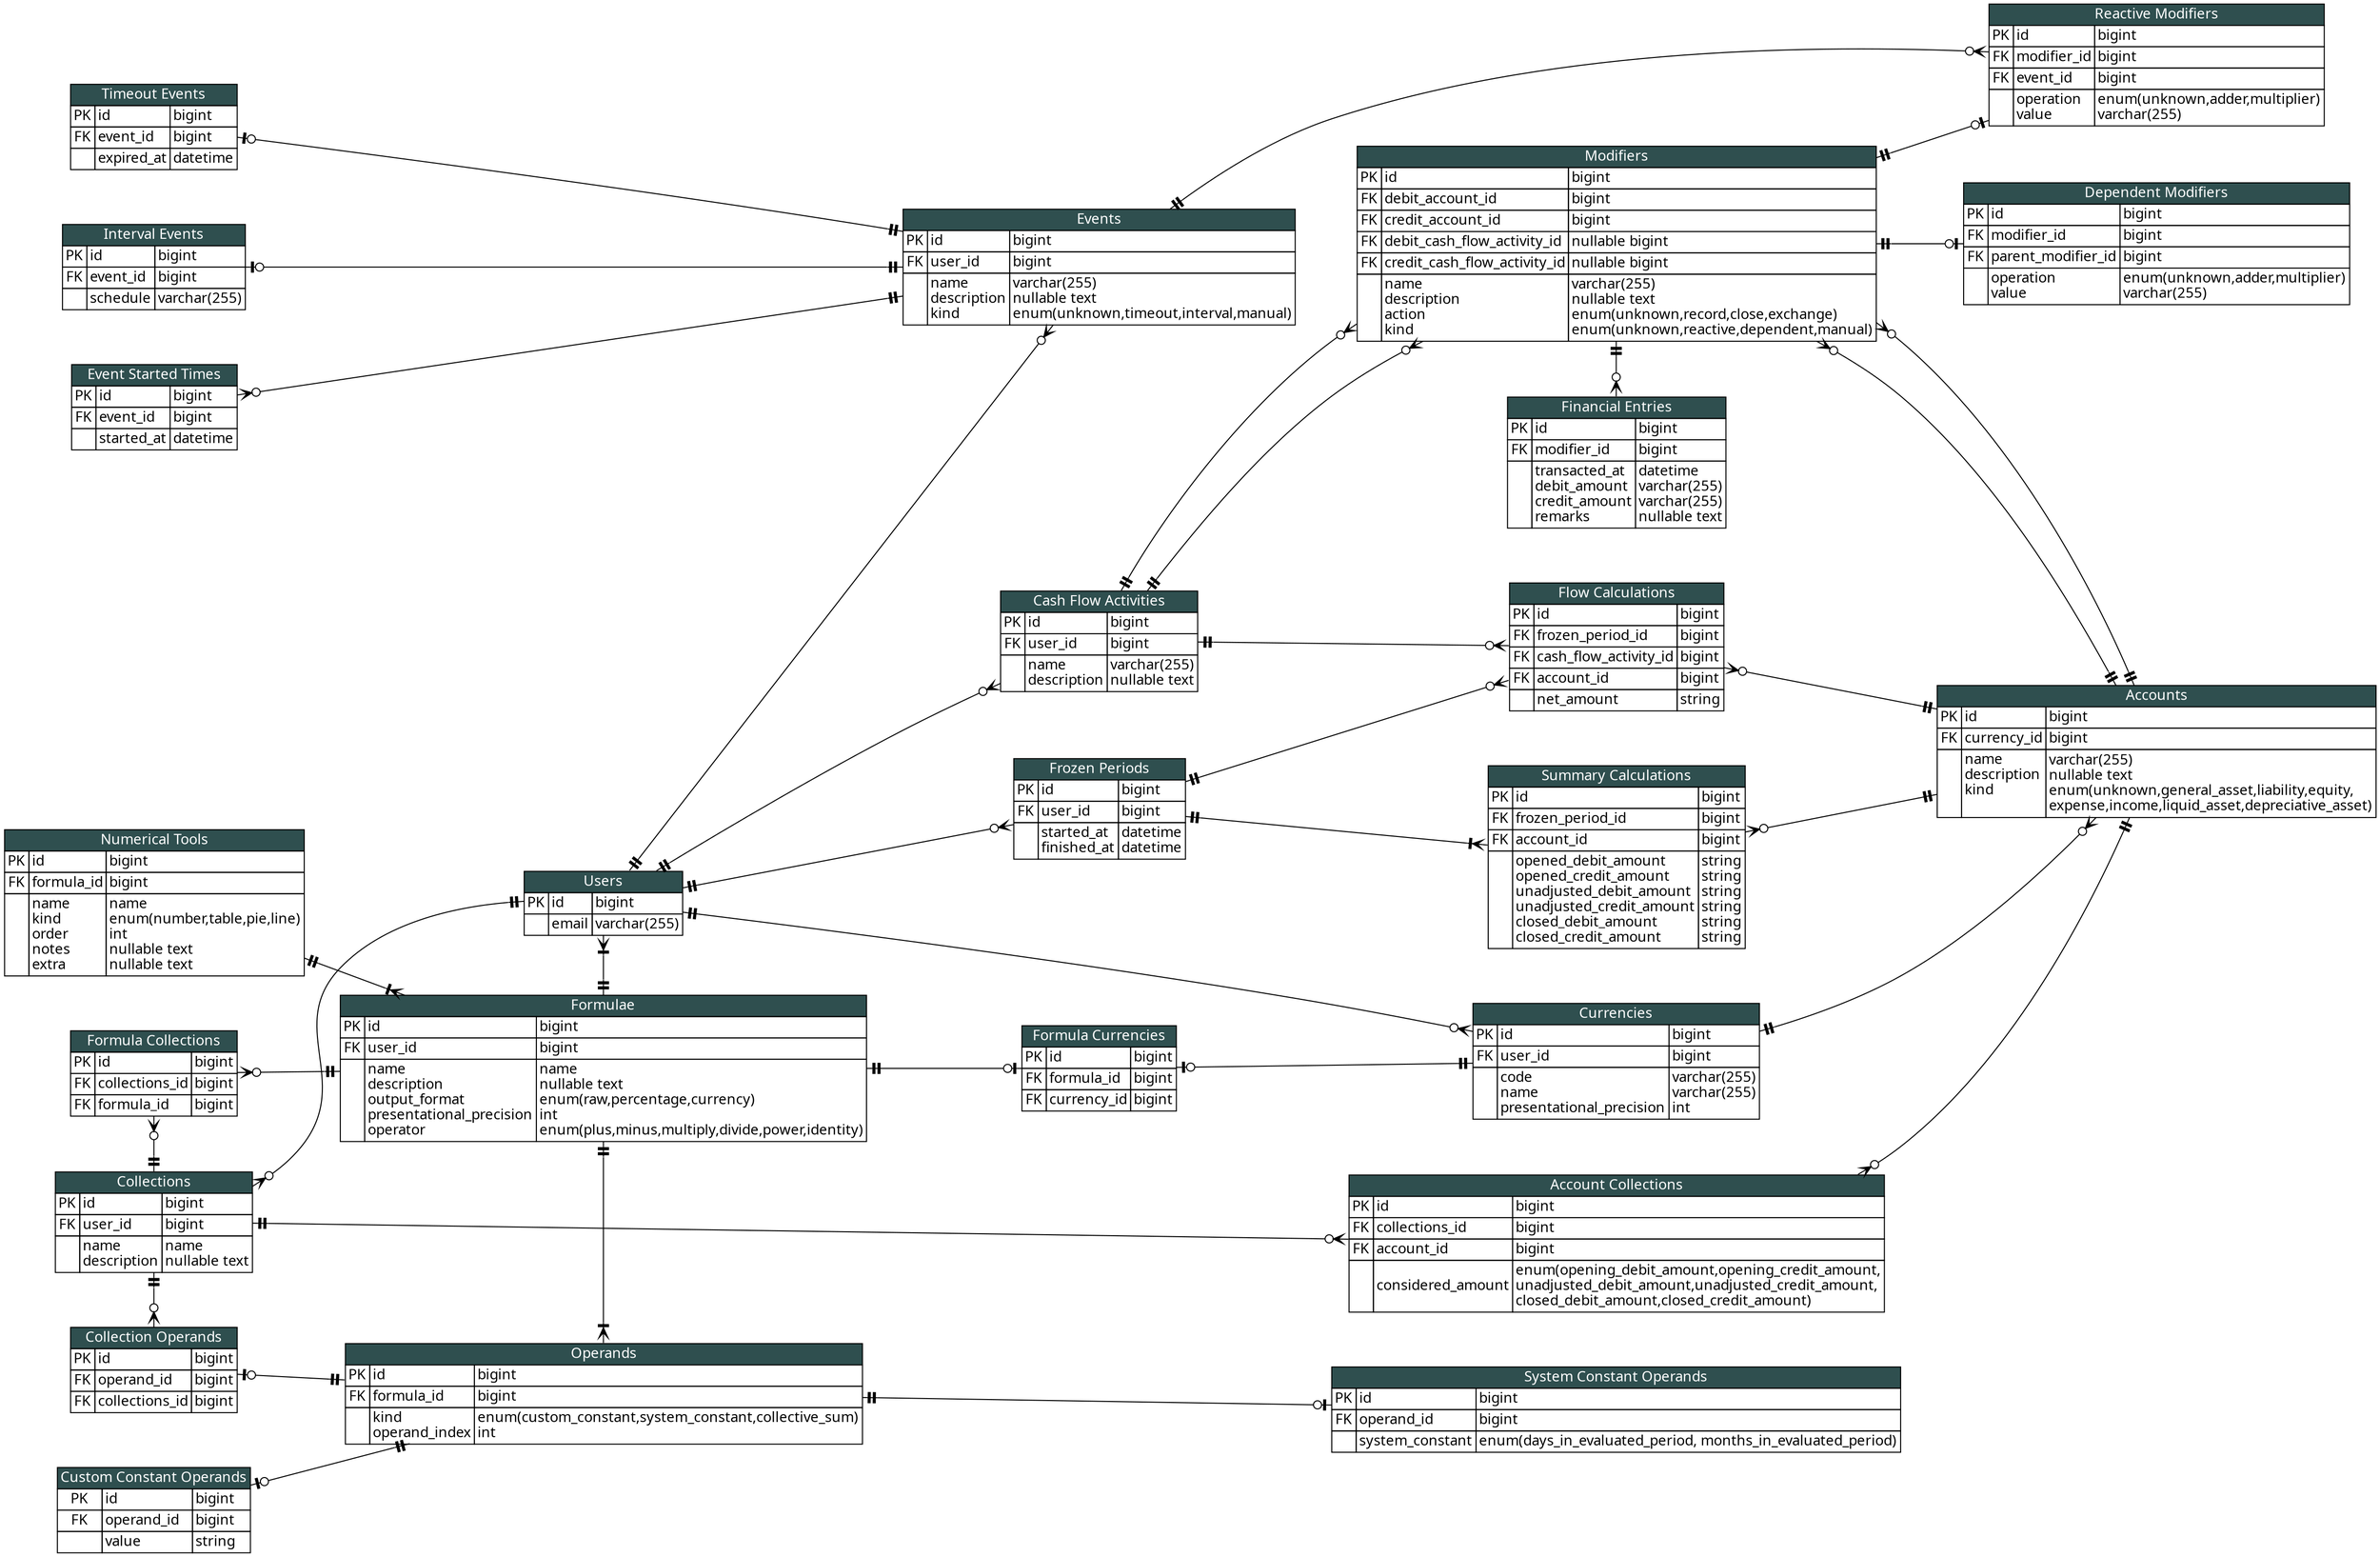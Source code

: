 digraph {
	graph [
		layout = dot
		splines = true
		nodesep = 0.75
		rankdir = LR
	]
	{
		node [ shape = none margin = 0 fontname="Candara" ]
		users [
			label = <
			<table cellspacing="0" border="0" cellborder="1">
				<tr>
					<td colspan="3" bgcolor="darkslategray">
						<font color="white">
							Users
						</font>
					</td>
				</tr>
				<tr>
					<td>PK</td>
					<td align="left">id</td>
					<td align="left">bigint</td>
				</tr>
				<tr>
					<td></td>
					<td>
						email<br align="left"/>
					</td>
					<td>
						varchar(255)<br align="left"/>
					</td>
				</tr>
			</table>
			>
		]
		currencies [
			label = <
			<table cellspacing="0" border="0" cellborder="1">
				<tr>
					<td colspan="3" bgcolor="darkslategray">
						<font color="white">
							Currencies
						</font>
					</td>
				</tr>
				<tr>
					<td>PK</td>
					<td align="left">id</td>
					<td align="left">bigint</td>
				</tr>
				<tr>
					<td>FK</td>
					<td align="left">user_id</td>
					<td align="left">bigint</td>
				</tr>
				<tr>
					<td></td>
					<td align="left">
						code<br align="left"/>
						name<br align="left"/>
						presentational_precision<br align="left"/>
					</td>
					<td align="left">
						varchar(255)<br align="left"/>
						varchar(255)<br align="left"/>
						int<br align="left"/>
					</td>
				</tr>
			</table>
			>
		]
		cash_flow_activities [
			label = <
			<table cellspacing="0" border="0" cellborder="1">
				<tr>
					<td colspan="3" bgcolor="darkslategray">
						<font color="white">
							Cash Flow Activities
						</font>
					</td>
				</tr>
				<tr>
					<td>PK</td>
					<td align="left">id</td>
					<td align="left">bigint</td>
				</tr>
				<tr>
					<td>FK</td>
					<td align="left">user_id</td>
					<td align="left">bigint</td>
				</tr>
				<tr>
					<td></td>
					<td align="left">
						name<br align="left"/>
						description<br align="left"/>
					</td>
					<td align="left">
						varchar(255)<br align="left"/>
						nullable text<br align="left"/>
					</td>
				</tr>
			</table>
			>
		]
		accounts [
			label = <
			<table cellspacing="0" border="0" cellborder="1">
				<tr>
					<td colspan="3" bgcolor="darkslategray">
						<font color="white">
							Accounts
						</font>
					</td>
				</tr>
				<tr>
					<td>PK</td>
					<td align="left">id</td>
					<td align="left">bigint</td>
				</tr>
				<tr>
					<td>FK</td>
					<td align="left">currency_id</td>
					<td align="left">bigint</td>
				</tr>
				<tr>
					<td></td>
					<td align="left">
						name<br align="left"/>
						description<br align="left"/>
						kind<br align="left"/><br align="left"/>
					</td>
					<td align="left">
						varchar(255)<br align="left"/>
						nullable text<br align="left"/>
						enum(unknown,general_asset,liability,equity,<br align="left"/>expense,income,liquid_asset,depreciative_asset)<br align="left"/>
					</td>
				</tr>
			</table>
			>
		]
		events [
			label = <
			<table cellspacing="0" border="0" cellborder="1">
				<tr>
					<td colspan="3" bgcolor="darkslategray">
						<font color="white">
							Events
						</font>
					</td>
				</tr>
				<tr>
					<td>PK</td>
					<td align="left">id</td>
					<td align="left">bigint</td>
				</tr>
				<tr>
					<td>FK</td>
					<td align="left">user_id</td>
					<td align="left">bigint</td>
				</tr>
				<tr>
					<td></td>
					<td align="left">
						name<br align="left"/>
						description<br align="left"/>
						kind<br align="left"/>
					</td>
					<td align="left">
						varchar(255)<br align="left"/>
						nullable text<br align="left"/>
						enum(unknown,timeout,interval,manual)<br align="left"/>
					</td>
				</tr>
			</table>
			>
		]
		timeout_events [
			label = <
			<table cellspacing="0" border="0" cellborder="1">
				<tr>
					<td colspan="3" bgcolor="darkslategray">
						<font color="white">
							Timeout Events
						</font>
					</td>
				</tr>
				<tr>
					<td>PK</td>
					<td align="left">id</td>
					<td align="left">bigint</td>
				</tr>
				<tr>
					<td>FK</td>
					<td align="left">event_id</td>
					<td align="left">bigint</td>
				</tr>
				<tr>
					<td></td>
					<td align="left">
						expired_at<br align="left"/>
					</td>
					<td align="left">
						datetime<br align="left"/>
					</td>
				</tr>
			</table>
			>
		]
		interval_events [
			label = <
			<table cellspacing="0" border="0" cellborder="1">
				<tr>
					<td colspan="3" bgcolor="darkslategray">
						<font color="white">
							Interval Events
						</font>
					</td>
				</tr>
				<tr>
					<td>PK</td>
					<td align="left">id</td>
					<td align="left">bigint</td>
				</tr>
				<tr>
					<td>FK</td>
					<td align="left">event_id</td>
					<td align="left">bigint</td>
				</tr>
				<tr>
					<td></td>
					<td align="left">
						schedule<br align="left"/>
					</td>
					<td align="left">
						varchar(255)<br align="left"/>
					</td>
				</tr>
			</table>
			>
		]
		event_started_times [
			label = <
			<table cellspacing="0" border="0" cellborder="1">
				<tr>
					<td colspan="3" bgcolor="darkslategray">
						<font color="white">
							Event Started Times
						</font>
					</td>
				</tr>
				<tr>
					<td>PK</td>
					<td align="left">id</td>
					<td align="left">bigint</td>
				</tr>
				<tr>
					<td>FK</td>
					<td align="left">event_id</td>
					<td align="left">bigint</td>
				</tr>
				<tr>
					<td></td>
					<td align="left">
						started_at<br align="left"/>
					</td>
					<td align="left">
						datetime<br align="left"/>
					</td>
				</tr>
			</table>
			>
		]
		modifiers [
			label = <
			<table cellspacing="0" border="0" cellborder="1">
				<tr>
					<td colspan="3" bgcolor="darkslategray">
						<font color="white">
							Modifiers
						</font>
					</td>
				</tr>
				<tr>
					<td>PK</td>
					<td align="left">id</td>
					<td align="left">bigint</td>
				</tr>
				<tr>
					<td>FK</td>
					<td align="left">debit_account_id</td>
					<td align="left">bigint</td>
				</tr>
				<tr>
					<td>FK</td>
					<td align="left">credit_account_id</td>
					<td align="left">bigint</td>
				</tr>
				<tr>
					<td>FK</td>
					<td align="left">debit_cash_flow_activity_id</td>
					<td align="left">nullable bigint</td>
				</tr>
				<tr>
					<td>FK</td>
					<td align="left">credit_cash_flow_activity_id</td>
					<td align="left">nullable bigint</td>
				</tr>
				<tr>
					<td></td>
					<td align="left">
						name<br align="left"/>
						description<br align="left"/>
						action<br align="left"/>
						kind<br align="left"/>
					</td>
					<td align="left">
						varchar(255)<br align="left"/>
						nullable text<br align="left"/>
						enum(unknown,record,close,exchange)<br align="left"/>
						enum(unknown,reactive,dependent,manual)<br align="left"/>
					</td>
				</tr>
			</table>
			>
		]
		reactive_modifiers [
			label = <
			<table cellspacing="0" border="0" cellborder="1">
				<tr>
					<td colspan="3" bgcolor="darkslategray">
						<font color="white">
							Reactive Modifiers
						</font>
					</td>
				</tr>
				<tr>
					<td>PK</td>
					<td align="left">id</td>
					<td align="left">bigint</td>
				</tr>
				<tr>
					<td>FK</td>
					<td align="left">modifier_id</td>
					<td align="left">bigint</td>
				</tr>
				<tr>
					<td>FK</td>
					<td align="left">event_id</td>
					<td align="left">bigint</td>
				</tr>
				<tr>
					<td></td>
					<td align="left">
						operation<br align="left"/>
						value<br align="left"/>
					</td>
					<td align="left">
						enum(unknown,adder,multiplier)<br align="left"/>
						varchar(255)<br align="left"/>
					</td>
				</tr>
			</table>
			>
		]
		dependent_modifiers [
			label = <
			<table cellspacing="0" border="0" cellborder="1">
				<tr>
					<td colspan="3" bgcolor="darkslategray">
						<font color="white">
							Dependent Modifiers
						</font>
					</td>
				</tr>
				<tr>
					<td>PK</td>
					<td align="left">id</td>
					<td align="left">bigint</td>
				</tr>
				<tr>
					<td>FK</td>
					<td align="left">modifier_id</td>
					<td align="left">bigint</td>
				</tr>
				<tr>
					<td>FK</td>
					<td align="left">parent_modifier_id</td>
					<td align="left">bigint</td>
				</tr>
				<tr>
					<td></td>
					<td align="left">
						operation<br align="left"/>
						value<br align="left"/>
					</td>
					<td align="left">
						enum(unknown,adder,multiplier)<br align="left"/>
						varchar(255)<br align="left"/>
					</td>
				</tr>
			</table>
			>
		]
		financial_entries [
			label = <
			<table cellspacing="0" border="0" cellborder="1">
				<tr>
					<td colspan="3" bgcolor="darkslategray">
						<font color="white">
							Financial Entries
						</font>
					</td>
				</tr>
				<tr>
					<td>PK</td>
					<td align="left">id</td>
					<td align="left">bigint</td>
				</tr>
				<tr>
					<td>FK</td>
					<td align="left">modifier_id</td>
					<td align="left">bigint</td>
				</tr>
				<tr>
					<td></td>
					<td align="left">
						transacted_at<br align="left"/>
						debit_amount<br align="left"/>
						credit_amount<br align="left"/>
						remarks<br align="left"/>
					</td>
					<td align="left">
						datetime<br align="left"/>
						varchar(255)<br align="left"/>
						varchar(255)<br align="left"/>
						nullable text<br align="left"/>
					</td>
				</tr>
			</table>
			>
		]
		frozen_periods [
			label = <
			<table cellspacing="0" border="0" cellborder="1">
				<tr>
					<td colspan="3" bgcolor="darkslategray">
						<font color="white">
							Frozen Periods
						</font>
					</td>
				</tr>
				<tr>
					<td>PK</td>
					<td align="left">id</td>
					<td align="left">bigint</td>
				</tr>
				<tr>
					<td>FK</td>
					<td align="left">user_id</td>
					<td align="left">bigint</td>
				</tr>
				<tr>
					<td></td>
					<td align="left">
						started_at<br align="left"/>
						finished_at<br align="left"/>
					</td>
					<td align="left">
						datetime<br align="left"/>
						datetime<br align="left"/>
					</td>
				</tr>
			</table>
			>
		]
		summary_calculations [
			label = <
			<table cellspacing="0" border="0" cellborder="1">
				<tr>
					<td colspan="3" bgcolor="darkslategray">
						<font color="white">
							Summary Calculations
						</font>
					</td>
				</tr>
				<tr>
					<td>PK</td>
					<td align="left">id</td>
					<td align="left">bigint</td>
				</tr>
				<tr>
					<td>FK</td>
					<td align="left">frozen_period_id</td>
					<td align="left">bigint</td>
				</tr>
				<tr>
					<td>FK</td>
					<td align="left">account_id</td>
					<td align="left">bigint</td>
				</tr>
				<tr>
					<td></td>
					<td align="left">
						opened_debit_amount<br align="left"/>
						opened_credit_amount<br align="left"/>
						unadjusted_debit_amount<br align="left"/>
						unadjusted_credit_amount<br align="left"/>
						closed_debit_amount<br align="left"/>
						closed_credit_amount<br align="left"/>
					</td>
					<td align="left">
						string<br align="left"/>
						string<br align="left"/>
						string<br align="left"/>
						string<br align="left"/>
						string<br align="left"/>
						string<br align="left"/>
					</td>
				</tr>
			</table>
			>
		]
		flow_calculations [
			label = <
			<table cellspacing="0" border="0" cellborder="1">
				<tr>
					<td colspan="3" bgcolor="darkslategray">
						<font color="white">
							Flow Calculations
						</font>
					</td>
				</tr>
				<tr>
					<td>PK</td>
					<td align="left">id</td>
					<td align="left">bigint</td>
				</tr>
				<tr>
					<td>FK</td>
					<td align="left">frozen_period_id</td>
					<td align="left">bigint</td>
				</tr>
				<tr>
					<td>FK</td>
					<td align="left">cash_flow_activity_id</td>
					<td align="left">bigint</td>
				</tr>
				<tr>
					<td>FK</td>
					<td align="left">account_id</td>
					<td align="left">bigint</td>
				</tr>
				<tr>
					<td></td>
					<td align="left">
						net_amount<br align="left"/>
					</td>
					<td align="left">
						string<br align="left"/>
					</td>
				</tr>
			</table>
			>
		]
		collections [
			label = <
			<table cellspacing="0" border="0" cellborder="1">
				<tr>
					<td colspan="3" bgcolor="darkslategray">
						<font color="white">
							Collections
						</font>
					</td>
				</tr>
				<tr>
					<td>PK</td>
					<td align="left">id</td>
					<td align="left">bigint</td>
				</tr>
				<tr>
					<td>FK</td>
					<td align="left">user_id</td>
					<td align="left">bigint</td>
				</tr>
				<tr>
					<td></td>
					<td align="left">
						name<br align="left"/>
						description<br align="left"/>
					</td>
					<td align="left">
						name<br align="left"/>
						nullable text<br align="left"/>
					</td>
				</tr>
			</table>
			>
		]
		account_collections [
			label = <
			<table cellspacing="0" border="0" cellborder="1">
				<tr>
					<td colspan="3" bgcolor="darkslategray">
						<font color="white">
							Account Collections
						</font>
					</td>
				</tr>
				<tr>
					<td>PK</td>
					<td align="left">id</td>
					<td align="left">bigint</td>
				</tr>
				<tr>
					<td>FK</td>
					<td align="left">collections_id</td>
					<td align="left">bigint</td>
				</tr>
				<tr>
					<td>FK</td>
					<td align="left">account_id</td>
					<td align="left">bigint</td>
				</tr>
				<tr>
					<td></td>
					<td align="left">
						considered_amount<br align="left"/>
					</td>
					<td align="left">
						enum(opening_debit_amount,opening_credit_amount,<br align="left"/>
						unadjusted_debit_amount,unadjusted_credit_amount,<br align="left"/>
						closed_debit_amount,closed_credit_amount)<br align="left"/>
					</td>
				</tr>
			</table>
			>
		]
		formula_collections [
			label = <
			<table cellspacing="0" border="0" cellborder="1">
				<tr>
					<td colspan="3" bgcolor="darkslategray">
						<font color="white">
							Formula Collections
						</font>
					</td>
				</tr>
				<tr>
					<td>PK</td>
					<td align="left">id</td>
					<td align="left">bigint</td>
				</tr>
				<tr>
					<td>FK</td>
					<td align="left">collections_id</td>
					<td align="left">bigint</td>
				</tr>
				<tr>
					<td>FK</td>
					<td align="left">formula_id</td>
					<td align="left">bigint</td>
				</tr>
			</table>
			>
		]
		formulae [
			label = <
			<table cellspacing="0" border="0" cellborder="1">
				<tr>
					<td colspan="3" bgcolor="darkslategray">
						<font color="white">
							Formulae
						</font>
					</td>
				</tr>
				<tr>
					<td>PK</td>
					<td align="left">id</td>
					<td align="left">bigint</td>
				</tr>
				<tr>
					<td>FK</td>
					<td align="left">user_id</td>
					<td align="left">bigint</td>
				</tr>
				<tr>
					<td></td>
					<td align="left">
						name<br align="left"/>
						description<br align="left"/>
						output_format<br align="left"/>
						presentational_precision<br align="left"/>
						operator<br align="left"/>
					</td>
					<td align="left">
						name<br align="left"/>
						nullable text<br align="left"/>
						enum(raw,percentage,currency)<br align="left"/>
						int<br align="left"/>
						enum(plus,minus,multiply,divide,power,identity)<br align="left"/>
					</td>
				</tr>
			</table>
			>
		]
		numerical_tools [
			label = <
			<table cellspacing="0" border="0" cellborder="1">
				<tr>
					<td colspan="3" bgcolor="darkslategray">
						<font color="white">
							Numerical Tools
						</font>
					</td>
				</tr>
				<tr>
					<td>PK</td>
					<td align="left">id</td>
					<td align="left">bigint</td>
				</tr>
				<tr>
					<td>FK</td>
					<td align="left">formula_id</td>
					<td align="left">bigint</td>
				</tr>
				<tr>
					<td></td>
					<td align="left">
						name<br align="left"/>
						kind<br align="left"/>
						order<br align="left"/>
						notes<br align="left"/>
						extra<br align="left"/>
					</td>
					<td align="left">
						name<br align="left"/>
						enum(number,table,pie,line)<br align="left"/>
						int<br align="left"/>
						nullable text<br align="left"/>
						nullable text<br align="left"/>
					</td>
				</tr>
			</table>
			>
		]
		formula_currencies [
			label = <
			<table cellspacing="0" border="0" cellborder="1">
				<tr>
					<td colspan="3" bgcolor="darkslategray">
						<font color="white">
							Formula Currencies
						</font>
					</td>
				</tr>
				<tr>
					<td>PK</td>
					<td align="left">id</td>
					<td align="left">bigint</td>
				</tr>
				<tr>
					<td>FK</td>
					<td align="left">formula_id</td>
					<td align="left">bigint</td>
				</tr>
				<tr>
					<td>FK</td>
					<td align="left">currency_id</td>
					<td align="left">bigint</td>
				</tr>
			</table>
			>
		]
		operands [
			label = <
			<table cellspacing="0" border="0" cellborder="1">
				<tr>
					<td colspan="3" bgcolor="darkslategray">
						<font color="white">
							Operands
						</font>
					</td>
				</tr>
				<tr>
					<td>PK</td>
					<td align="left">id</td>
					<td align="left">bigint</td>
				</tr>
				<tr>
					<td>FK</td>
					<td align="left">formula_id</td>
					<td align="left">bigint</td>
				</tr>
				<tr>
					<td></td>
					<td align="left">
						kind<br align="left"/>
						operand_index<br align="left"/>
					</td>
					<td align="left">
						enum(custom_constant,system_constant,collective_sum)<br align="left"/>
						int<br align="left"/>
					</td>
				</tr>
			</table>
			>
		]
		custom_constant_operands [
			label = <
			<table cellspacing="0" border="0" cellborder="1">
				<tr>
					<td colspan="3" bgcolor="darkslategray">
						<font color="white">
							Custom Constant Operands
						</font>
					</td>
				</tr>
				<tr>
					<td>PK</td>
					<td align="left">id</td>
					<td align="left">bigint</td>
				</tr>
				<tr>
					<td>FK</td>
					<td align="left">operand_id</td>
					<td align="left">bigint</td>
				</tr>
				<tr>
					<td></td>
					<td align="left">
						value<br align="left"/>
					</td>
					<td align="left">
						string<br align="left"/>
					</td>
				</tr>
			</table>
			>
		]
		collection_operands [
			label = <
			<table cellspacing="0" border="0" cellborder="1">
				<tr>
					<td colspan="3" bgcolor="darkslategray">
						<font color="white">
							Collection Operands
						</font>
					</td>
				</tr>
				<tr>
					<td>PK</td>
					<td align="left">id</td>
					<td align="left">bigint</td>
				</tr>
				<tr>
					<td>FK</td>
					<td align="left">operand_id</td>
					<td align="left">bigint</td>
				</tr>
				<tr>
					<td>FK</td>
					<td align="left">collections_id</td>
					<td align="left">bigint</td>
				</tr>
			</table>
			>
		]
		custom_constant_operands [
			label = <
			<table cellspacing="0" border="0" cellborder="1">
				<tr>
					<td colspan="3" bgcolor="darkslategray">
						<font color="white">
							Custom Constant Operands
						</font>
					</td>
				</tr>
				<tr>
					<td>PK</td>
					<td align="left">id</td>
					<td align="left">bigint</td>
				</tr>
				<tr>
					<td>FK</td>
					<td align="left">operand_id</td>
					<td align="left">bigint</td>
				</tr>
				<tr>
					<td></td>
					<td align="left">
						value<br align="left"/>
					</td>
					<td align="left">
						string<br align="left"/>
					</td>
				</tr>
			</table>
			>
		]
		system_constant_operands [
			label = <
			<table cellspacing="0" border="0" cellborder="1">
				<tr>
					<td colspan="3" bgcolor="darkslategray">
						<font color="white">
							System Constant Operands
						</font>
					</td>
				</tr>
				<tr>
					<td>PK</td>
					<td align="left">id</td>
					<td align="left">bigint</td>
				</tr>
				<tr>
					<td>FK</td>
					<td align="left">operand_id</td>
					<td align="left">bigint</td>
				</tr>
				<tr>
					<td></td>
					<td align="left">
						system_constant<br align="left"/>
					</td>
					<td align="left">
						enum(days_in_evaluated_period, months_in_evaluated_period)<br align="left"/>
					</td>
				</tr>
			</table>
			>
		]
	}

	edge [ dir = "both" len = 0.1 ]
	{
		// zero or one
		edge [
			arrowhead = noneteeodot
			arrowtail = noneteetee
		]

		events -> timeout_events
		events -> interval_events
		modifiers -> reactive_modifiers
		modifiers -> dependent_modifiers
		operands -> system_constant_operands
		operands -> collection_operands
		formulae -> formula_currencies
	}

	{
		// one or zero
		edge [
			arrowhead = noneteetee
			arrowtail = noneteeodot
		]

		custom_constant_operands -> operands
		formula_currencies -> currencies
	}

	{
		// zero to many
		edge [
			arrowhead = nonecrowodot
			arrowtail = noneteetee
		]

		users -> currencies
		users -> cash_flow_activities
		users -> collections
		cash_flow_activities -> flow_calculations
		currencies -> accounts
		users -> events
		accounts -> modifiers
		accounts -> modifiers
		events -> event_started_times
		events -> reactive_modifiers
		modifiers -> financial_entries
		users -> frozen_periods
		accounts -> summary_calculations
		cash_flow_activities -> modifiers
		cash_flow_activities -> modifiers
		frozen_periods -> flow_calculations
		accounts -> flow_calculations
		accounts -> account_collections
		formulae -> formula_collections
		collections -> account_collections
		collections -> collection_operands
	}

	{
		// many to zero
		edge [
			arrowhead = noneteetee
			arrowtail = nonecrowodot
		]

		formula_collections -> collections
	}

	{
		// zero to many but optional in reverse too
		edge [
			arrowhead = nonecrowodot
			arrowtail = noneteeodot
		]

	}

	{
		// many to one
		edge [
			arrowhead = nonecrowtee
			arrowtail = noneteetee
		]

		frozen_periods -> summary_calculations
		formulae -> operands
		numerical_tools -> formulae
	}

	{
		// invisible
		edge [
			style = invis
		]

		numerical_tools -> users
	}

	{
		// one to many
		edge [
			arrowhead = noneteetee
			arrowtail = nonecrowtee
		]

		users -> formulae
	}

	{
		rank = source;
		collections
		interval_events
		timeout_events
		event_started_times
		formula_collections
		collection_operands
		custom_constant_operands
		numerical_tools
	}

	{
		rank = same;
		formulae
		operands
		users
	}

	{
		rank = same;
		events
		cash_flow_activities
		frozen_periods
		formula_currencies
	}

	{
		rank = same;
		currencies
		account_collections
		flow_calculations
		summary_calculations
		modifiers
		financial_entries
		system_constant_operands
	}

	{
		rank = same;
		accounts
		reactive_modifiers
		dependent_modifiers
	}
}
